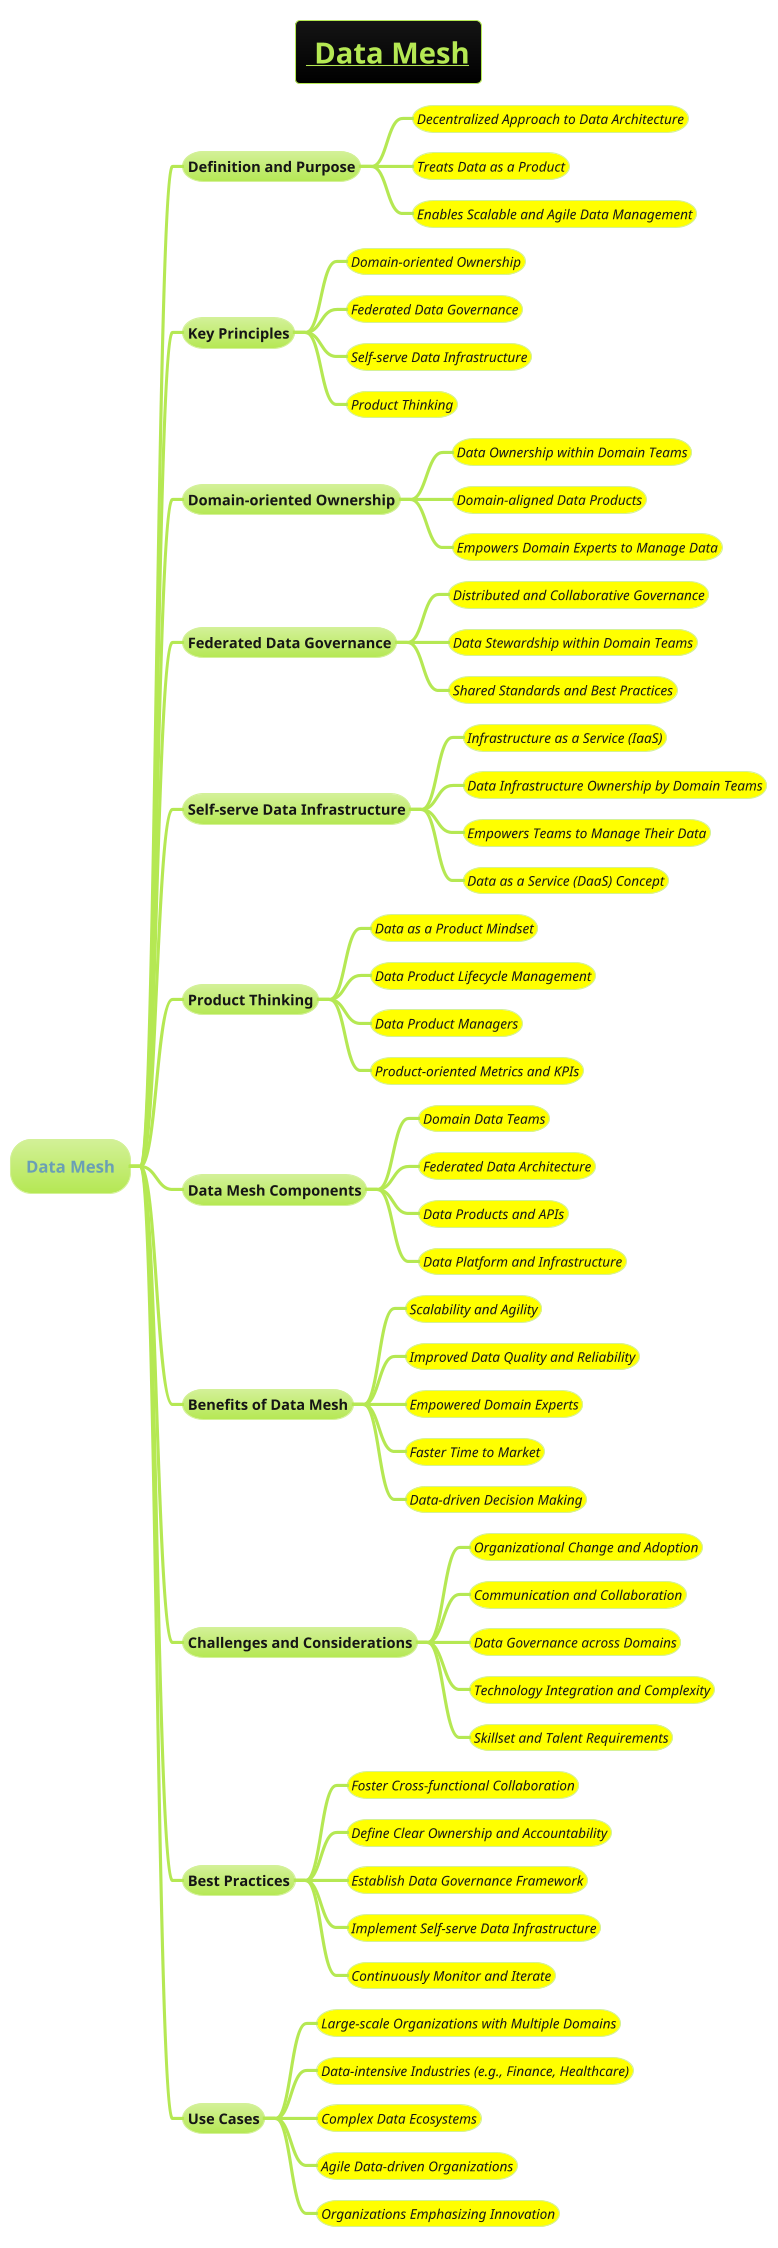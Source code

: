 @startmindmap
skinparam node {
    BorderColor DarkSlateGray
    BackgroundColor LightCyan
    FontStyle italic
}
skinparam connector {
    Color DarkSlateGray
    FontStyle Bold
}
!theme hacker
title =__ Data Mesh__
* Data Mesh

** Definition and Purpose
***[#yellow] ====<size:13>Decentralized Approach to Data Architecture
***[#yellow] ====<size:13>Treats Data as a Product
***[#yellow] ====<size:13>Enables Scalable and Agile Data Management

** Key Principles
***[#yellow] ====<size:13>Domain-oriented Ownership
***[#yellow] ====<size:13>Federated Data Governance
***[#yellow] ====<size:13>Self-serve Data Infrastructure
***[#yellow] ====<size:13>Product Thinking

** Domain-oriented Ownership
***[#yellow] ====<size:13>Data Ownership within Domain Teams
***[#yellow] ====<size:13>Domain-aligned Data Products
***[#yellow] ====<size:13>Empowers Domain Experts to Manage Data

** Federated Data Governance
***[#yellow] ====<size:13>Distributed and Collaborative Governance
***[#yellow] ====<size:13>Data Stewardship within Domain Teams
***[#yellow] ====<size:13>Shared Standards and Best Practices

** Self-serve Data Infrastructure
***[#yellow] ====<size:13>Infrastructure as a Service (IaaS)
***[#yellow] ====<size:13>Data Infrastructure Ownership by Domain Teams
***[#yellow] ====<size:13>Empowers Teams to Manage Their Data
***[#yellow] ====<size:13>Data as a Service (DaaS) Concept

** Product Thinking
***[#yellow] ====<size:13>Data as a Product Mindset
***[#yellow] ====<size:13>Data Product Lifecycle Management
***[#yellow] ====<size:13>Data Product Managers
***[#yellow] ====<size:13>Product-oriented Metrics and KPIs

** Data Mesh Components
***[#yellow] ====<size:13>Domain Data Teams
***[#yellow] ====<size:13>Federated Data Architecture
***[#yellow] ====<size:13>Data Products and APIs
***[#yellow] ====<size:13>Data Platform and Infrastructure

** Benefits of Data Mesh
***[#yellow] ====<size:13>Scalability and Agility
***[#yellow] ====<size:13>Improved Data Quality and Reliability
***[#yellow] ====<size:13>Empowered Domain Experts
***[#yellow] ====<size:13>Faster Time to Market
***[#yellow] ====<size:13>Data-driven Decision Making

** Challenges and Considerations
***[#yellow] ====<size:13>Organizational Change and Adoption
***[#yellow] ====<size:13>Communication and Collaboration
***[#yellow] ====<size:13>Data Governance across Domains
***[#yellow] ====<size:13>Technology Integration and Complexity
***[#yellow] ====<size:13>Skillset and Talent Requirements

** Best Practices
***[#yellow] ====<size:13>Foster Cross-functional Collaboration
***[#yellow] ====<size:13>Define Clear Ownership and Accountability
***[#yellow] ====<size:13>Establish Data Governance Framework
***[#yellow] ====<size:13>Implement Self-serve Data Infrastructure
***[#yellow] ====<size:13>Continuously Monitor and Iterate

** Use Cases
***[#yellow] ====<size:13>Large-scale Organizations with Multiple Domains
***[#yellow] ====<size:13>Data-intensive Industries (e.g., Finance, Healthcare)
***[#yellow] ====<size:13>Complex Data Ecosystems
***[#yellow] ====<size:13>Agile Data-driven Organizations
***[#yellow] ====<size:13>Organizations Emphasizing Innovation

@endmindmap
